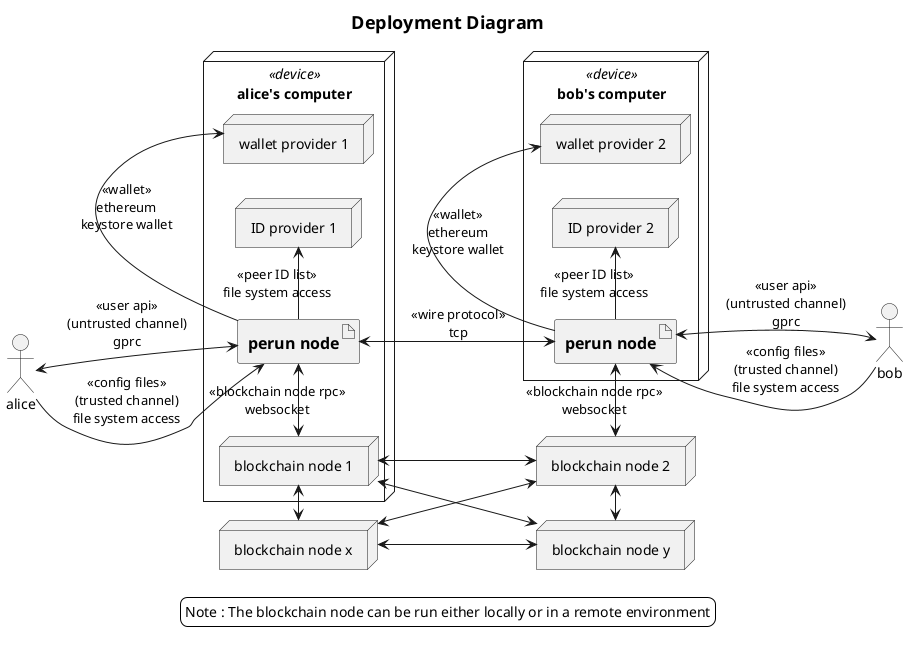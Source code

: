 @startuml deployment_diagram

title =Deployment Diagram

left to right direction
skinparam {
 DefaultTextAlignment center
 LegendBackgroundColor white
}

actor alice
actor bob

node "alice's computer" <<device>> {
artifact "==perun node"  as alice_perun_node
node "blockchain node 1" as blockchain_node_1
node "ID provider 1" as ID_provider_1
node "wallet provider 1" as wallet_provider_1
}

node "bob's computer" <<device>> {
artifact "==perun node" as bob_perun_node
node "wallet provider 2" as wallet_provider_2
node "ID provider 2" as ID_provider_2
}



node "blockchain node 2" as blockchain_node_2
node "blockchain node x" as blockchain_node_x
node "blockchain node y" as blockchain_node_y

' since left to right direction has be defined,
' the meaninig of keywords change as below
' Keyword => actual meaning
' up    => left
' down  => right
' left  => up
' right => down

alice<-down->alice_perun_node : <<user api>>\n(untrusted channel)\ngprc
alice-down->alice_perun_node : <<config files>>\n(trusted channel)\nfile system access
ID_provider_1<-left-alice_perun_node: <<peer ID list>>\nfile system access
wallet_provider_1<-left-alice_perun_node: <<wallet>>\nethereum\nkeystore wallet

alice_perun_node<-down->bob_perun_node : <<wire protocol>>\ntcp

bob_perun_node<-down->bob : <<user api>>\n(untrusted channel)\ngprc
bob_perun_node<-down-bob : <<config files>>\n(trusted channel)\nfile system access
bob_perun_node-right->wallet_provider_2: <<wallet>>\nethereum\nkeystore wallet
bob_perun_node-right->ID_provider_2: <<peer ID list>>\nfile system access

alice_perun_node<-right->blockchain_node_1 : <<blockchain node rpc>>\nwebsocket
bob_perun_node<-right->blockchain_node_2 : <<blockchain node rpc>>\nwebsocket

' p2p connections in blockchain network
blockchain_node_1<-down->blockchain_node_2
blockchain_node_1<-right->blockchain_node_x
blockchain_node_2<-right->blockchain_node_y
blockchain_node_x<-down->blockchain_node_y
blockchain_node_1<-right->blockchain_node_y
blockchain_node_x<-right->blockchain_node_2

legend
Note : The blockchain node can be run either locally or in a remote environment
endlegend

@enduml 